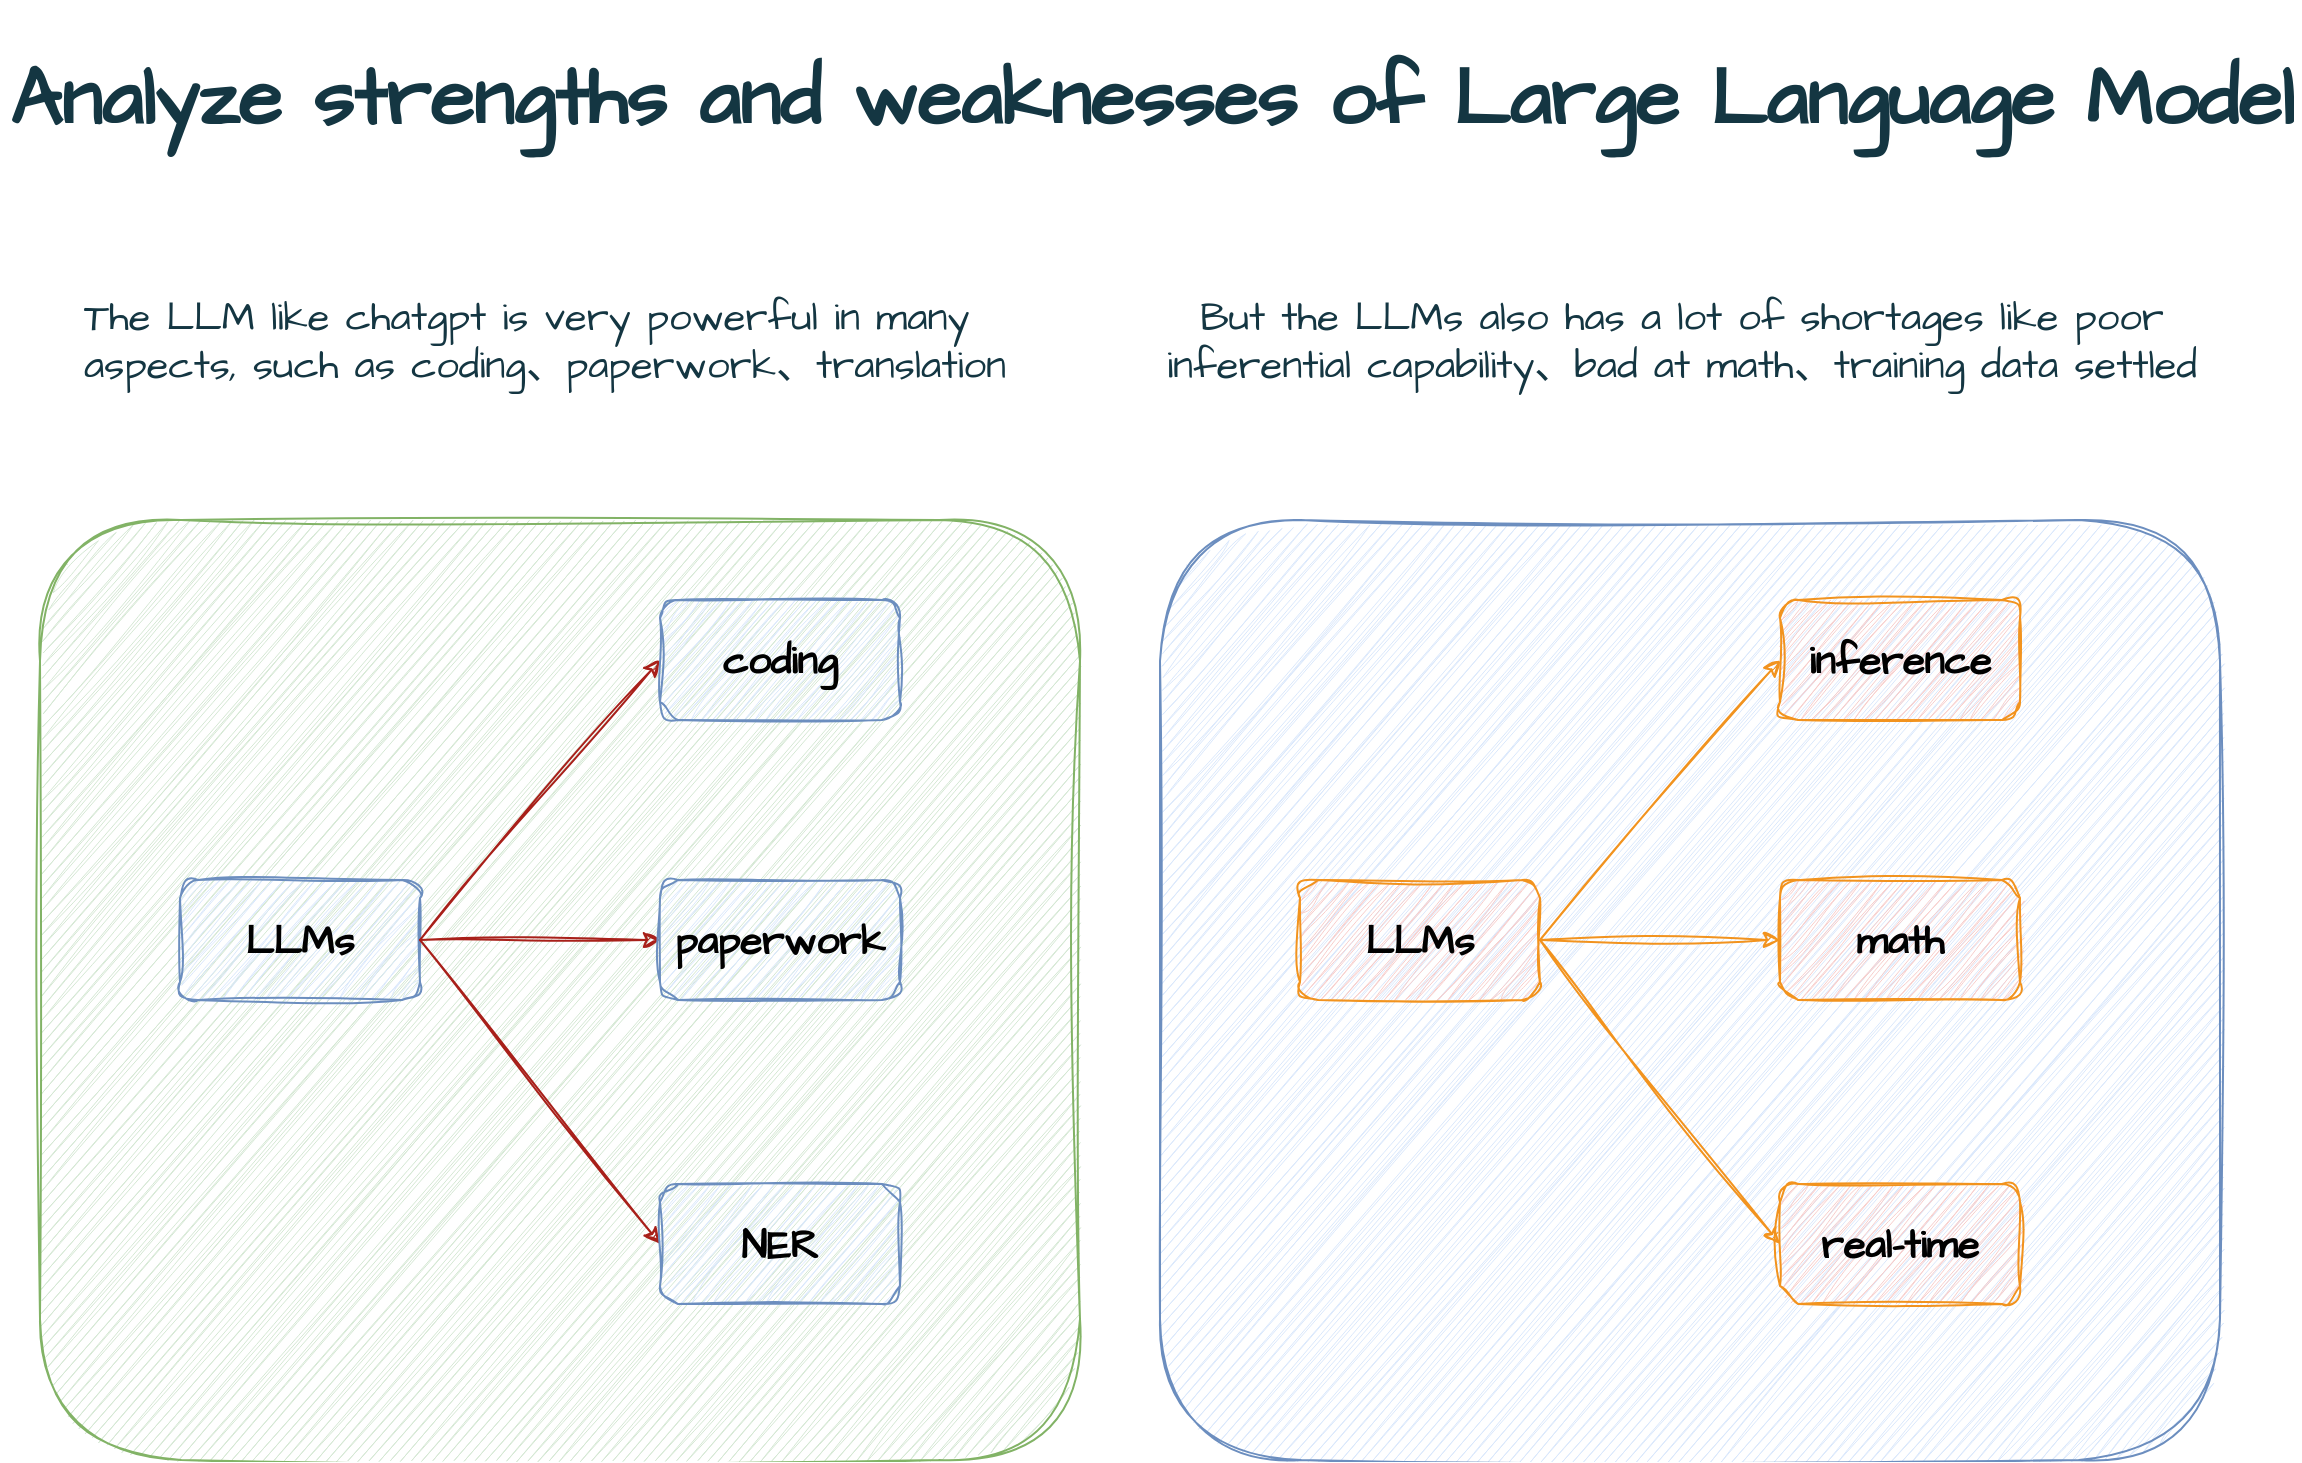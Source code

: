 <mxfile version="21.2.3" type="github" pages="4">
  <diagram id="C5RBs43oDa-KdzZeNtuy" name="优劣势">
    <mxGraphModel dx="1529" dy="1026" grid="1" gridSize="10" guides="1" tooltips="1" connect="1" arrows="1" fold="1" page="1" pageScale="1" pageWidth="1169" pageHeight="827" background="#ffffff" math="0" shadow="0">
      <root>
        <mxCell id="WIyWlLk6GJQsqaUBKTNV-0" />
        <mxCell id="WIyWlLk6GJQsqaUBKTNV-1" parent="WIyWlLk6GJQsqaUBKTNV-0" />
        <mxCell id="XVhNO85OQlLZLeogZV7h-2" value="" style="rounded=1;whiteSpace=wrap;html=1;hachureGap=4;strokeColor=#6c8ebf;fontFamily=Architects Daughter;fontSource=https%3A%2F%2Ffonts.googleapis.com%2Fcss%3Ffamily%3DArchitects%2BDaughter;fontSize=20;fillColor=#dae8fc;sketch=1;curveFitting=1;jiggle=2;" vertex="1" parent="WIyWlLk6GJQsqaUBKTNV-1">
          <mxGeometry x="590" y="290" width="530" height="470" as="geometry" />
        </mxCell>
        <mxCell id="XVhNO85OQlLZLeogZV7h-0" value="" style="rounded=1;whiteSpace=wrap;html=1;hachureGap=4;strokeColor=#82b366;fontFamily=Architects Daughter;fontSource=https%3A%2F%2Ffonts.googleapis.com%2Fcss%3Ffamily%3DArchitects%2BDaughter;fontSize=20;fillColor=#d5e8d4;sketch=1;curveFitting=1;jiggle=2;" vertex="1" parent="WIyWlLk6GJQsqaUBKTNV-1">
          <mxGeometry x="30" y="290" width="520" height="470" as="geometry" />
        </mxCell>
        <mxCell id="aBzEh2mwnwxeXnuhJig6-4" value="LLMs" style="rounded=1;whiteSpace=wrap;html=1;hachureGap=4;strokeColor=#6c8ebf;fontFamily=Architects Daughter;fontSource=https%3A%2F%2Ffonts.googleapis.com%2Fcss%3Ffamily%3DArchitects%2BDaughter;fontSize=20;fillColor=#dae8fc;labelBackgroundColor=none;fontStyle=1;strokeWidth=1;sketch=1;curveFitting=1;jiggle=2;" parent="WIyWlLk6GJQsqaUBKTNV-1" vertex="1">
          <mxGeometry x="100" y="470" width="120" height="60" as="geometry" />
        </mxCell>
        <mxCell id="aBzEh2mwnwxeXnuhJig6-6" value="" style="endArrow=classic;html=1;rounded=0;hachureGap=4;strokeColor=#A8201A;fontFamily=Architects Daughter;fontSource=https%3A%2F%2Ffonts.googleapis.com%2Fcss%3Ffamily%3DArchitects%2BDaughter;fontSize=16;fontColor=default;fillColor=#FAE5C7;exitX=1;exitY=0.5;exitDx=0;exitDy=0;entryX=0;entryY=0.5;entryDx=0;entryDy=0;labelBackgroundColor=none;fontStyle=1;strokeWidth=1;sketch=1;curveFitting=1;jiggle=2;" parent="WIyWlLk6GJQsqaUBKTNV-1" source="aBzEh2mwnwxeXnuhJig6-4" target="aBzEh2mwnwxeXnuhJig6-7" edge="1">
          <mxGeometry width="50" height="50" relative="1" as="geometry">
            <mxPoint x="570" y="530" as="sourcePoint" />
            <mxPoint x="360" y="370" as="targetPoint" />
          </mxGeometry>
        </mxCell>
        <mxCell id="aBzEh2mwnwxeXnuhJig6-7" value="coding" style="rounded=1;whiteSpace=wrap;html=1;hachureGap=4;strokeColor=#6c8ebf;fontFamily=Architects Daughter;fontSource=https%3A%2F%2Ffonts.googleapis.com%2Fcss%3Ffamily%3DArchitects%2BDaughter;fontSize=20;fillColor=#dae8fc;labelBackgroundColor=none;fontStyle=1;strokeWidth=1;sketch=1;curveFitting=1;jiggle=2;" parent="WIyWlLk6GJQsqaUBKTNV-1" vertex="1">
          <mxGeometry x="340" y="330" width="120" height="60" as="geometry" />
        </mxCell>
        <mxCell id="7vVZ1R885KVo_g39nCp4-0" value="" style="endArrow=classic;html=1;rounded=0;hachureGap=4;strokeColor=#A8201A;fontFamily=Architects Daughter;fontSource=https%3A%2F%2Ffonts.googleapis.com%2Fcss%3Ffamily%3DArchitects%2BDaughter;fontSize=16;fontColor=default;fillColor=#FAE5C7;entryX=0;entryY=0.5;entryDx=0;entryDy=0;labelBackgroundColor=none;fontStyle=1;strokeWidth=1;sketch=1;curveFitting=1;jiggle=2;" edge="1" parent="WIyWlLk6GJQsqaUBKTNV-1" target="7vVZ1R885KVo_g39nCp4-1">
          <mxGeometry width="50" height="50" relative="1" as="geometry">
            <mxPoint x="220" y="500" as="sourcePoint" />
            <mxPoint x="360" y="510" as="targetPoint" />
          </mxGeometry>
        </mxCell>
        <mxCell id="7vVZ1R885KVo_g39nCp4-1" value="paperwork" style="rounded=1;whiteSpace=wrap;html=1;hachureGap=4;strokeColor=#6c8ebf;fontFamily=Architects Daughter;fontSource=https%3A%2F%2Ffonts.googleapis.com%2Fcss%3Ffamily%3DArchitects%2BDaughter;fontSize=20;fillColor=#dae8fc;labelBackgroundColor=none;fontStyle=1;strokeWidth=1;sketch=1;curveFitting=1;jiggle=2;" vertex="1" parent="WIyWlLk6GJQsqaUBKTNV-1">
          <mxGeometry x="340" y="470" width="120" height="60" as="geometry" />
        </mxCell>
        <mxCell id="7vVZ1R885KVo_g39nCp4-2" value="" style="endArrow=classic;html=1;rounded=0;hachureGap=4;strokeColor=#A8201A;fontFamily=Architects Daughter;fontSource=https%3A%2F%2Ffonts.googleapis.com%2Fcss%3Ffamily%3DArchitects%2BDaughter;fontSize=16;fontColor=default;fillColor=#FAE5C7;entryX=0;entryY=0.5;entryDx=0;entryDy=0;labelBackgroundColor=none;fontStyle=1;strokeWidth=1;sketch=1;curveFitting=1;jiggle=2;" edge="1" parent="WIyWlLk6GJQsqaUBKTNV-1" target="7vVZ1R885KVo_g39nCp4-3">
          <mxGeometry width="50" height="50" relative="1" as="geometry">
            <mxPoint x="220" y="500" as="sourcePoint" />
            <mxPoint x="360" y="662" as="targetPoint" />
          </mxGeometry>
        </mxCell>
        <mxCell id="7vVZ1R885KVo_g39nCp4-3" value="NER" style="rounded=1;whiteSpace=wrap;html=1;hachureGap=4;strokeColor=#6c8ebf;fontFamily=Architects Daughter;fontSource=https%3A%2F%2Ffonts.googleapis.com%2Fcss%3Ffamily%3DArchitects%2BDaughter;fontSize=20;fillColor=#dae8fc;labelBackgroundColor=none;fontStyle=1;strokeWidth=1;sketch=1;curveFitting=1;jiggle=2;" vertex="1" parent="WIyWlLk6GJQsqaUBKTNV-1">
          <mxGeometry x="340" y="622" width="120" height="60" as="geometry" />
        </mxCell>
        <mxCell id="7vVZ1R885KVo_g39nCp4-7" value="&lt;span style=&quot;color: rgb(20, 54, 66); font-family: &amp;quot;Architects Daughter&amp;quot;; font-size: 20px; font-style: normal; font-variant-ligatures: normal; font-variant-caps: normal; font-weight: 400; letter-spacing: normal; orphans: 2; text-align: center; text-indent: 0px; text-transform: none; widows: 2; word-spacing: 0px; -webkit-text-stroke-width: 0px; text-decoration-thickness: initial; text-decoration-style: initial; text-decoration-color: initial; float: none; display: inline !important;&quot;&gt;The LLM like chatgpt is very powerful in many aspects, such as coding、paperwork、translation&lt;/span&gt;" style="text;whiteSpace=wrap;html=1;fontSize=20;fontFamily=Architects Daughter;fontColor=#143642;sketch=1;curveFitting=1;jiggle=2;labelBackgroundColor=none;" vertex="1" parent="WIyWlLk6GJQsqaUBKTNV-1">
          <mxGeometry x="50" y="170" width="520" height="70" as="geometry" />
        </mxCell>
        <mxCell id="7vVZ1R885KVo_g39nCp4-8" value="&lt;div style=&quot;text-align: center;&quot;&gt;But the LLMs also has a lot of shortages like poor inferential capability&lt;span style=&quot;background-color: initial;&quot;&gt;、bad at math、training data settled&lt;/span&gt;&lt;/div&gt;" style="text;whiteSpace=wrap;html=1;fontSize=20;fontFamily=Architects Daughter;fontColor=#143642;sketch=1;curveFitting=1;jiggle=2;" vertex="1" parent="WIyWlLk6GJQsqaUBKTNV-1">
          <mxGeometry x="590" y="170" width="520" height="70" as="geometry" />
        </mxCell>
        <mxCell id="7vVZ1R885KVo_g39nCp4-10" value="LLMs" style="rounded=1;whiteSpace=wrap;html=1;hachureGap=4;strokeColor=#f2931e;fontFamily=Architects Daughter;fontSource=https%3A%2F%2Ffonts.googleapis.com%2Fcss%3Ffamily%3DArchitects%2BDaughter;fontSize=20;fillColor=#f8cecc;labelBackgroundColor=none;sketch=1;curveFitting=1;jiggle=2;fontStyle=1;labelBorderColor=none;" vertex="1" parent="WIyWlLk6GJQsqaUBKTNV-1">
          <mxGeometry x="660" y="470" width="120" height="60" as="geometry" />
        </mxCell>
        <mxCell id="7vVZ1R885KVo_g39nCp4-11" value="" style="endArrow=classic;html=1;rounded=0;hachureGap=4;strokeColor=#f2931e;fontFamily=Architects Daughter;fontSource=https%3A%2F%2Ffonts.googleapis.com%2Fcss%3Ffamily%3DArchitects%2BDaughter;fontSize=16;fontColor=default;fillColor=#FAE5C7;exitX=1;exitY=0.5;exitDx=0;exitDy=0;entryX=0;entryY=0.5;entryDx=0;entryDy=0;labelBackgroundColor=none;sketch=1;curveFitting=1;jiggle=2;" edge="1" source="7vVZ1R885KVo_g39nCp4-10" target="7vVZ1R885KVo_g39nCp4-12" parent="WIyWlLk6GJQsqaUBKTNV-1">
          <mxGeometry width="50" height="50" relative="1" as="geometry">
            <mxPoint x="1130" y="530" as="sourcePoint" />
            <mxPoint x="920" y="370" as="targetPoint" />
          </mxGeometry>
        </mxCell>
        <mxCell id="7vVZ1R885KVo_g39nCp4-12" value="inference" style="rounded=1;whiteSpace=wrap;html=1;hachureGap=4;strokeColor=#f2931e;fontFamily=Architects Daughter;fontSource=https%3A%2F%2Ffonts.googleapis.com%2Fcss%3Ffamily%3DArchitects%2BDaughter;fontSize=20;fillColor=#f8cecc;labelBackgroundColor=none;fillStyle=auto;sketch=1;curveFitting=1;jiggle=2;fontStyle=1;labelBorderColor=none;" vertex="1" parent="WIyWlLk6GJQsqaUBKTNV-1">
          <mxGeometry x="900" y="330" width="120" height="60" as="geometry" />
        </mxCell>
        <mxCell id="7vVZ1R885KVo_g39nCp4-13" value="" style="endArrow=classic;html=1;rounded=0;hachureGap=4;strokeColor=#f2931e;fontFamily=Architects Daughter;fontSource=https%3A%2F%2Ffonts.googleapis.com%2Fcss%3Ffamily%3DArchitects%2BDaughter;fontSize=16;fontColor=default;fillColor=#FAE5C7;entryX=0;entryY=0.5;entryDx=0;entryDy=0;labelBackgroundColor=none;sketch=1;curveFitting=1;jiggle=2;" edge="1" target="7vVZ1R885KVo_g39nCp4-14" parent="WIyWlLk6GJQsqaUBKTNV-1">
          <mxGeometry width="50" height="50" relative="1" as="geometry">
            <mxPoint x="780" y="500" as="sourcePoint" />
            <mxPoint x="920" y="510" as="targetPoint" />
          </mxGeometry>
        </mxCell>
        <mxCell id="7vVZ1R885KVo_g39nCp4-14" value="math" style="rounded=1;whiteSpace=wrap;html=1;hachureGap=4;strokeColor=#f2931e;fontFamily=Architects Daughter;fontSource=https%3A%2F%2Ffonts.googleapis.com%2Fcss%3Ffamily%3DArchitects%2BDaughter;fontSize=20;fillColor=#f8cecc;labelBackgroundColor=none;sketch=1;curveFitting=1;jiggle=2;fontStyle=1;labelBorderColor=none;" vertex="1" parent="WIyWlLk6GJQsqaUBKTNV-1">
          <mxGeometry x="900" y="470" width="120" height="60" as="geometry" />
        </mxCell>
        <mxCell id="7vVZ1R885KVo_g39nCp4-15" value="" style="endArrow=classic;html=1;rounded=0;hachureGap=4;strokeColor=#f2931e;fontFamily=Architects Daughter;fontSource=https%3A%2F%2Ffonts.googleapis.com%2Fcss%3Ffamily%3DArchitects%2BDaughter;fontSize=16;fontColor=default;fillColor=#FAE5C7;entryX=0;entryY=0.5;entryDx=0;entryDy=0;labelBackgroundColor=none;sketch=1;curveFitting=1;jiggle=2;" edge="1" target="7vVZ1R885KVo_g39nCp4-16" parent="WIyWlLk6GJQsqaUBKTNV-1">
          <mxGeometry width="50" height="50" relative="1" as="geometry">
            <mxPoint x="780" y="500" as="sourcePoint" />
            <mxPoint x="920" y="662" as="targetPoint" />
          </mxGeometry>
        </mxCell>
        <mxCell id="7vVZ1R885KVo_g39nCp4-16" value="real-time" style="rounded=1;whiteSpace=wrap;html=1;hachureGap=4;strokeColor=#f2931e;fontFamily=Architects Daughter;fontSource=https%3A%2F%2Ffonts.googleapis.com%2Fcss%3Ffamily%3DArchitects%2BDaughter;fontSize=20;fillColor=#f8cecc;labelBackgroundColor=none;sketch=1;curveFitting=1;jiggle=2;fontStyle=1;labelBorderColor=none;" vertex="1" parent="WIyWlLk6GJQsqaUBKTNV-1">
          <mxGeometry x="900" y="622" width="120" height="60" as="geometry" />
        </mxCell>
        <mxCell id="2XZ5M-bugW38E7IpEffb-0" value="&lt;h1&gt;Analyze strengths and weaknesses of Large Language Model&lt;/h1&gt;" style="text;html=1;strokeColor=none;fillColor=none;spacing=5;spacingTop=-20;whiteSpace=wrap;overflow=hidden;rounded=0;fontSize=20;fontFamily=Architects Daughter;fontColor=#143642;sketch=1;curveFitting=1;jiggle=2;" vertex="1" parent="WIyWlLk6GJQsqaUBKTNV-1">
          <mxGeometry x="10" y="40" width="1150" height="80" as="geometry" />
        </mxCell>
      </root>
    </mxGraphModel>
  </diagram>
  <diagram id="n73XvIb2oee7hfyG5wVK" name="how to make up">
    <mxGraphModel dx="1529" dy="1026" grid="1" gridSize="10" guides="1" tooltips="1" connect="0" arrows="1" fold="1" page="1" pageScale="1" pageWidth="1169" pageHeight="827" math="0" shadow="0">
      <root>
        <mxCell id="0" />
        <mxCell id="1" parent="0" />
        <mxCell id="cakuFboMmbn3rn2TD72Q-1" value="&lt;h1&gt;Make up the weakness of Large Language Models (LLMs)&lt;/h1&gt;" style="text;html=1;strokeColor=none;fillColor=none;spacing=5;spacingTop=-20;whiteSpace=wrap;overflow=hidden;rounded=0;fontSize=20;fontFamily=Architects Daughter;fontColor=#143642;align=center;sketch=1;curveFitting=1;jiggle=2;labelBackgroundColor=none;" vertex="1" parent="1">
          <mxGeometry x="10" y="20" width="1150" height="80" as="geometry" />
        </mxCell>
        <mxCell id="D-CckD6kwVQ4wtyXc_BI-1" value="Three ways to make up the weakness." style="rounded=1;whiteSpace=wrap;html=1;sketch=1;hachureGap=4;jiggle=2;curveFitting=1;strokeColor=#0F8B8D;fontFamily=Architects Daughter;fontSource=https%3A%2F%2Ffonts.googleapis.com%2Fcss%3Ffamily%3DArchitects%2BDaughter;fontSize=20;fontColor=#143642;fillColor=#FAE5C7;labelBackgroundColor=none;" vertex="1" parent="1">
          <mxGeometry x="190" y="390" width="230" height="90" as="geometry" />
        </mxCell>
        <mxCell id="D-CckD6kwVQ4wtyXc_BI-2" value="" style="endArrow=classic;html=1;rounded=0;sketch=1;hachureGap=4;jiggle=2;curveFitting=1;strokeColor=#A8201A;fontFamily=Architects Daughter;fontSource=https%3A%2F%2Ffonts.googleapis.com%2Fcss%3Ffamily%3DArchitects%2BDaughter;fontSize=16;fontColor=default;fillColor=#FAE5C7;exitX=1;exitY=0.5;exitDx=0;exitDy=0;entryX=0;entryY=0.5;entryDx=0;entryDy=0;labelBackgroundColor=none;" edge="1" source="D-CckD6kwVQ4wtyXc_BI-1" target="D-CckD6kwVQ4wtyXc_BI-3" parent="1">
          <mxGeometry width="50" height="50" relative="1" as="geometry">
            <mxPoint x="770" y="450" as="sourcePoint" />
            <mxPoint x="560" y="290" as="targetPoint" />
          </mxGeometry>
        </mxCell>
        <mxCell id="D-CckD6kwVQ4wtyXc_BI-3" value="2、Finetune the model&amp;nbsp;" style="rounded=1;whiteSpace=wrap;html=1;sketch=1;hachureGap=4;jiggle=2;curveFitting=1;strokeColor=#0F8B8D;fontFamily=Architects Daughter;fontSource=https%3A%2F%2Ffonts.googleapis.com%2Fcss%3Ffamily%3DArchitects%2BDaughter;fontSize=20;fontColor=#143642;fillColor=#FAE5C7;labelBackgroundColor=none;" vertex="1" parent="1">
          <mxGeometry x="540" y="390" width="330" height="60" as="geometry" />
        </mxCell>
        <mxCell id="D-CckD6kwVQ4wtyXc_BI-4" value="" style="endArrow=classic;html=1;rounded=0;sketch=1;hachureGap=4;jiggle=2;curveFitting=1;strokeColor=#A8201A;fontFamily=Architects Daughter;fontSource=https%3A%2F%2Ffonts.googleapis.com%2Fcss%3Ffamily%3DArchitects%2BDaughter;fontSize=16;fontColor=default;fillColor=#FAE5C7;entryX=0;entryY=0.5;entryDx=0;entryDy=0;labelBackgroundColor=none;" edge="1" target="D-CckD6kwVQ4wtyXc_BI-5" parent="1">
          <mxGeometry width="50" height="50" relative="1" as="geometry">
            <mxPoint x="420" y="420" as="sourcePoint" />
            <mxPoint x="560" y="430" as="targetPoint" />
          </mxGeometry>
        </mxCell>
        <mxCell id="D-CckD6kwVQ4wtyXc_BI-5" value="1、Link with the outside tools" style="rounded=1;whiteSpace=wrap;html=1;sketch=1;hachureGap=4;jiggle=2;curveFitting=1;strokeColor=#0F8B8D;fontFamily=Architects Daughter;fontSource=https%3A%2F%2Ffonts.googleapis.com%2Fcss%3Ffamily%3DArchitects%2BDaughter;fontSize=20;fontColor=#143642;fillColor=#FAE5C7;labelBackgroundColor=none;" vertex="1" parent="1">
          <mxGeometry x="540" y="240" width="330" height="60" as="geometry" />
        </mxCell>
        <mxCell id="D-CckD6kwVQ4wtyXc_BI-6" value="" style="endArrow=classic;html=1;rounded=0;sketch=1;hachureGap=4;jiggle=2;curveFitting=1;strokeColor=#A8201A;fontFamily=Architects Daughter;fontSource=https%3A%2F%2Ffonts.googleapis.com%2Fcss%3Ffamily%3DArchitects%2BDaughter;fontSize=16;fontColor=default;fillColor=#FAE5C7;entryX=0;entryY=0.5;entryDx=0;entryDy=0;labelBackgroundColor=none;" edge="1" target="D-CckD6kwVQ4wtyXc_BI-7" parent="1">
          <mxGeometry width="50" height="50" relative="1" as="geometry">
            <mxPoint x="420" y="420" as="sourcePoint" />
            <mxPoint x="560" y="582" as="targetPoint" />
          </mxGeometry>
        </mxCell>
        <mxCell id="D-CckD6kwVQ4wtyXc_BI-7" value="3、Data-centric pattern" style="rounded=1;whiteSpace=wrap;html=1;sketch=1;hachureGap=4;jiggle=2;curveFitting=1;strokeColor=#0F8B8D;fontFamily=Architects Daughter;fontSource=https%3A%2F%2Ffonts.googleapis.com%2Fcss%3Ffamily%3DArchitects%2BDaughter;fontSize=20;fontColor=#143642;fillColor=#FAE5C7;labelBackgroundColor=none;" vertex="1" parent="1">
          <mxGeometry x="540" y="542" width="330" height="60" as="geometry" />
        </mxCell>
      </root>
    </mxGraphModel>
  </diagram>
  <diagram id="4bGmvD-6c2SkI4uFrvHw" name="LangChain">
    <mxGraphModel dx="1529" dy="1026" grid="1" gridSize="10" guides="1" tooltips="1" connect="1" arrows="1" fold="1" page="1" pageScale="1" pageWidth="1169" pageHeight="827" math="0" shadow="0">
      <root>
        <mxCell id="0" />
        <mxCell id="1" parent="0" />
        <mxCell id="sBLAeeEgfwIdFnfEruF--5" value="" style="rounded=0;whiteSpace=wrap;html=1;sketch=1;hachureGap=4;jiggle=2;curveFitting=1;strokeColor=#0F8B8D;fontFamily=Architects Daughter;fontSource=https%3A%2F%2Ffonts.googleapis.com%2Fcss%3Ffamily%3DArchitects%2BDaughter;fontSize=20;fontColor=#143642;fillColor=#FAE5C7;" vertex="1" parent="1">
          <mxGeometry x="240" y="140" width="750" height="510" as="geometry" />
        </mxCell>
        <mxCell id="kKeIJk94OLDLVrHe7TmP-23" value="&lt;font style=&quot;font-size: 40px;&quot;&gt;+&lt;/font&gt;" style="rounded=1;whiteSpace=wrap;html=1;sketch=1;hachureGap=4;jiggle=2;curveFitting=1;strokeColor=#82b366;fontFamily=Architects Daughter;fontSource=https%3A%2F%2Ffonts.googleapis.com%2Fcss%3Ffamily%3DArchitects%2BDaughter;fontSize=20;fillColor=#d5e8d4;" vertex="1" parent="1">
          <mxGeometry x="270" y="167.5" width="420" height="185" as="geometry" />
        </mxCell>
        <mxCell id="TSH-guoA3XOcj2zFMoBf-1" value="&lt;h1&gt;&lt;br&gt;&lt;/h1&gt;" style="text;html=1;strokeColor=none;fillColor=none;spacing=5;spacingTop=-20;whiteSpace=wrap;overflow=hidden;rounded=0;fontSize=20;fontFamily=Architects Daughter;labelBackgroundColor=none;fontColor=#143642;" vertex="1" parent="1">
          <mxGeometry x="330" y="50" width="560" height="70" as="geometry" />
        </mxCell>
        <mxCell id="sBLAeeEgfwIdFnfEruF--7" value="Agent" style="ellipse;whiteSpace=wrap;html=1;aspect=fixed;sketch=1;hachureGap=4;jiggle=2;curveFitting=1;strokeColor=#BD7000;fontFamily=Architects Daughter;fontSource=https%3A%2F%2Ffonts.googleapis.com%2Fcss%3Ffamily%3DArchitects%2BDaughter;fontSize=20;fontColor=#000000;fillColor=#f0a30a;" vertex="1" parent="1">
          <mxGeometry x="525" y="185" width="150" height="150" as="geometry" />
        </mxCell>
        <mxCell id="sBLAeeEgfwIdFnfEruF--8" value="LangChian&lt;br&gt;+&lt;br&gt;your database" style="ellipse;whiteSpace=wrap;html=1;aspect=fixed;sketch=1;hachureGap=4;jiggle=2;curveFitting=1;strokeColor=#B09500;fontFamily=Architects Daughter;fontSource=https%3A%2F%2Ffonts.googleapis.com%2Fcss%3Ffamily%3DArchitects%2BDaughter;fontSize=20;fontColor=#000000;fillColor=#e3c800;" vertex="1" parent="1">
          <mxGeometry x="290" y="430" width="160" height="160" as="geometry" />
        </mxCell>
        <mxCell id="sBLAeeEgfwIdFnfEruF--9" value="Actor" style="shape=umlActor;verticalLabelPosition=bottom;verticalAlign=top;html=1;outlineConnect=0;sketch=1;hachureGap=4;jiggle=2;curveFitting=1;strokeColor=#0F8B8D;fontFamily=Architects Daughter;fontSource=https%3A%2F%2Ffonts.googleapis.com%2Fcss%3Ffamily%3DArchitects%2BDaughter;fontSize=20;fontColor=#143642;fillColor=#FAE5C7;" vertex="1" parent="1">
          <mxGeometry x="10" y="320" width="80" height="140" as="geometry" />
        </mxCell>
        <mxCell id="sBLAeeEgfwIdFnfEruF--10" value="LLM" style="rhombus;whiteSpace=wrap;html=1;sketch=1;hachureGap=4;jiggle=2;curveFitting=1;strokeColor=#0F8B8D;fontFamily=Architects Daughter;fontSource=https%3A%2F%2Ffonts.googleapis.com%2Fcss%3Ffamily%3DArchitects%2BDaughter;fontSize=20;fontColor=#143642;fillColor=#FAE5C7;points=[[0,0,0,0,0],[0,0.5,0,0,0],[0,1,0,0,0],[0.5,0,0,0,0],[0.5,1,0,0,0],[1,0,0,0,0],[1,0.5,0,0,0],[1,1,0,0,0]];" vertex="1" parent="1">
          <mxGeometry x="290" y="190" width="160" height="140" as="geometry" />
        </mxCell>
        <mxCell id="sBLAeeEgfwIdFnfEruF--24" value="LLM" style="rhombus;whiteSpace=wrap;html=1;sketch=1;hachureGap=4;jiggle=2;curveFitting=1;strokeColor=#0F8B8D;fontFamily=Architects Daughter;fontSource=https%3A%2F%2Ffonts.googleapis.com%2Fcss%3Ffamily%3DArchitects%2BDaughter;fontSize=20;fontColor=#143642;fillColor=#FAE5C7;points=[[0,0,0,0,0],[0,0.5,0,0,0],[0,1,0,0,0],[0.5,0,0,0,0],[0.5,1,0,0,0],[1,0,0,0,0],[1,0.5,0,0,0],[1,1,0,0,0]];" vertex="1" parent="1">
          <mxGeometry x="800" y="440" width="160" height="140" as="geometry" />
        </mxCell>
        <mxCell id="kKeIJk94OLDLVrHe7TmP-2" value="&lt;h1 style=&quot;border-color: var(--border-color);&quot;&gt;1、Link with the outside tools&lt;/h1&gt;&lt;p&gt;There are two ways we can try.&amp;nbsp; &amp;nbsp;Agent&amp;nbsp; &amp;nbsp;&amp;amp;&amp;nbsp; &amp;nbsp;LangChain&lt;/p&gt;" style="text;html=1;strokeColor=none;fillColor=none;spacing=5;spacingTop=-20;whiteSpace=wrap;overflow=hidden;rounded=0;fontSize=20;fontFamily=Architects Daughter;fontColor=#143642;" vertex="1" parent="1">
          <mxGeometry x="335" y="10" width="560" height="120" as="geometry" />
        </mxCell>
        <mxCell id="kKeIJk94OLDLVrHe7TmP-3" value="" style="endArrow=none;dashed=1;html=1;dashPattern=1 3;strokeWidth=2;rounded=0;sketch=1;hachureGap=4;jiggle=2;curveFitting=1;strokeColor=#A8201A;fontFamily=Architects Daughter;fontSource=https%3A%2F%2Ffonts.googleapis.com%2Fcss%3Ffamily%3DArchitects%2BDaughter;fontSize=16;fontColor=#143642;fillColor=#FAE5C7;" edge="1" parent="1">
          <mxGeometry width="50" height="50" relative="1" as="geometry">
            <mxPoint x="300" y="389.5" as="sourcePoint" />
            <mxPoint x="940" y="389.5" as="targetPoint" />
          </mxGeometry>
        </mxCell>
        <mxCell id="kKeIJk94OLDLVrHe7TmP-8" value="" style="shape=waypoint;sketch=1;size=6;pointerEvents=1;points=[];fillColor=#f0a30a;resizable=0;rotatable=0;perimeter=centerPerimeter;snapToPoint=1;fontSize=20;fontFamily=Architects Daughter;strokeColor=#BD7000;fontColor=#000000;hachureGap=4;jiggle=2;curveFitting=1;fontSource=https%3A%2F%2Ffonts.googleapis.com%2Fcss%3Ffamily%3DArchitects%2BDaughter;" vertex="1" parent="1">
          <mxGeometry x="800" y="250" width="20" height="20" as="geometry" />
        </mxCell>
        <mxCell id="kKeIJk94OLDLVrHe7TmP-10" value="Analysis the tools you need to use and auto execute your instruction" style="verticalAlign=top;align=left;spacingTop=8;spacingLeft=2;spacingRight=12;shape=cube;size=10;direction=south;fontStyle=4;html=1;whiteSpace=wrap;sketch=1;hachureGap=4;jiggle=2;curveFitting=1;strokeColor=#0F8B8D;fontFamily=Architects Daughter;fontSource=https%3A%2F%2Ffonts.googleapis.com%2Fcss%3Ffamily%3DArchitects%2BDaughter;fontSize=20;fontColor=#143642;fillColor=#FAE5C7;" vertex="1" parent="1">
          <mxGeometry x="790" y="200" width="180" height="120" as="geometry" />
        </mxCell>
        <mxCell id="kKeIJk94OLDLVrHe7TmP-12" value="" style="endArrow=classic;html=1;rounded=0;sketch=1;hachureGap=4;jiggle=2;curveFitting=1;strokeColor=#A8201A;fontFamily=Architects Daughter;fontSource=https%3A%2F%2Ffonts.googleapis.com%2Fcss%3Ffamily%3DArchitects%2BDaughter;fontSize=16;fontColor=#143642;fillColor=#FAE5C7;exitX=1;exitY=0.5;exitDx=0;exitDy=0;" edge="1" parent="1" source="sBLAeeEgfwIdFnfEruF--7">
          <mxGeometry relative="1" as="geometry">
            <mxPoint x="700" y="260" as="sourcePoint" />
            <mxPoint x="790" y="259.5" as="targetPoint" />
          </mxGeometry>
        </mxCell>
        <mxCell id="kKeIJk94OLDLVrHe7TmP-13" value="&lt;b&gt;arrange&lt;/b&gt;" style="edgeLabel;resizable=0;html=1;align=center;verticalAlign=middle;sketch=1;hachureGap=4;jiggle=2;curveFitting=1;strokeColor=#0F8B8D;fontFamily=Architects Daughter;fontSource=https%3A%2F%2Ffonts.googleapis.com%2Fcss%3Ffamily%3DArchitects%2BDaughter;fontSize=20;fontColor=#143642;fillColor=#FAE5C7;labelBackgroundColor=none;" connectable="0" vertex="1" parent="kKeIJk94OLDLVrHe7TmP-12">
          <mxGeometry relative="1" as="geometry" />
        </mxCell>
        <mxCell id="kKeIJk94OLDLVrHe7TmP-15" value="" style="endArrow=classic;html=1;rounded=0;sketch=1;hachureGap=4;jiggle=2;curveFitting=1;strokeColor=#A8201A;fontFamily=Architects Daughter;fontSource=https%3A%2F%2Ffonts.googleapis.com%2Fcss%3Ffamily%3DArchitects%2BDaughter;fontSize=16;fontColor=#143642;fillColor=#FAE5C7;entryX=0;entryY=0.5;entryDx=0;entryDy=0;entryPerimeter=0;exitX=1;exitY=0.5;exitDx=0;exitDy=0;" edge="1" parent="1" source="sBLAeeEgfwIdFnfEruF--8" target="kKeIJk94OLDLVrHe7TmP-14">
          <mxGeometry relative="1" as="geometry">
            <mxPoint x="450" y="510" as="sourcePoint" />
            <mxPoint x="800" y="510" as="targetPoint" />
          </mxGeometry>
        </mxCell>
        <mxCell id="kKeIJk94OLDLVrHe7TmP-16" value="&lt;span style=&quot;font-size: 23px;&quot;&gt;&lt;b&gt;turn&lt;/b&gt;&lt;/span&gt;" style="edgeLabel;resizable=0;html=1;align=center;verticalAlign=middle;sketch=1;hachureGap=4;jiggle=2;curveFitting=1;strokeColor=#0F8B8D;fontFamily=Architects Daughter;fontSource=https%3A%2F%2Ffonts.googleapis.com%2Fcss%3Ffamily%3DArchitects%2BDaughter;fontSize=20;fontColor=#143642;fillColor=#FAE5C7;labelBackgroundColor=none;" connectable="0" vertex="1" parent="kKeIJk94OLDLVrHe7TmP-15">
          <mxGeometry relative="1" as="geometry" />
        </mxCell>
        <mxCell id="kKeIJk94OLDLVrHe7TmP-14" value="Embedding" style="shape=folder;fontStyle=1;spacingTop=10;tabWidth=40;tabHeight=14;tabPosition=left;html=1;whiteSpace=wrap;sketch=1;hachureGap=4;jiggle=2;curveFitting=1;strokeColor=#0F8B8D;fontFamily=Architects Daughter;fontSource=https%3A%2F%2Ffonts.googleapis.com%2Fcss%3Ffamily%3DArchitects%2BDaughter;fontSize=20;fontColor=#143642;fillColor=#FAE5C7;" vertex="1" parent="1">
          <mxGeometry x="527.5" y="460" width="147.5" height="100" as="geometry" />
        </mxCell>
        <mxCell id="kKeIJk94OLDLVrHe7TmP-17" value="" style="endArrow=classic;html=1;rounded=0;sketch=1;hachureGap=4;jiggle=2;curveFitting=1;strokeColor=#A8201A;fontFamily=Architects Daughter;fontSource=https%3A%2F%2Ffonts.googleapis.com%2Fcss%3Ffamily%3DArchitects%2BDaughter;fontSize=16;fontColor=#143642;fillColor=#FAE5C7;exitX=0.994;exitY=0.506;exitDx=0;exitDy=0;exitPerimeter=0;entryX=0;entryY=0.5;entryDx=0;entryDy=0;entryPerimeter=0;" edge="1" parent="1" source="kKeIJk94OLDLVrHe7TmP-14" target="sBLAeeEgfwIdFnfEruF--24">
          <mxGeometry relative="1" as="geometry">
            <mxPoint x="550" y="404.5" as="sourcePoint" />
            <mxPoint x="650" y="404.5" as="targetPoint" />
          </mxGeometry>
        </mxCell>
        <mxCell id="kKeIJk94OLDLVrHe7TmP-18" value="prompt" style="edgeLabel;resizable=0;html=1;align=center;verticalAlign=middle;sketch=1;hachureGap=4;jiggle=2;curveFitting=1;strokeColor=#0F8B8D;fontFamily=Architects Daughter;fontSource=https%3A%2F%2Ffonts.googleapis.com%2Fcss%3Ffamily%3DArchitects%2BDaughter;fontSize=20;fontColor=#143642;fillColor=#FAE5C7;labelBackgroundColor=none;fontStyle=1" connectable="0" vertex="1" parent="kKeIJk94OLDLVrHe7TmP-17">
          <mxGeometry relative="1" as="geometry" />
        </mxCell>
        <mxCell id="kKeIJk94OLDLVrHe7TmP-19" value="" style="endArrow=classic;html=1;rounded=0;sketch=1;hachureGap=4;jiggle=2;curveFitting=1;strokeColor=#A8201A;fontFamily=Architects Daughter;fontSource=https%3A%2F%2Ffonts.googleapis.com%2Fcss%3Ffamily%3DArchitects%2BDaughter;fontSize=16;fontColor=#143642;fillColor=#FAE5C7;entryX=-0.004;entryY=0.21;entryDx=0;entryDy=0;entryPerimeter=0;" edge="1" parent="1" target="sBLAeeEgfwIdFnfEruF--5">
          <mxGeometry relative="1" as="geometry">
            <mxPoint x="100" y="360" as="sourcePoint" />
            <mxPoint x="80" y="240" as="targetPoint" />
          </mxGeometry>
        </mxCell>
        <mxCell id="kKeIJk94OLDLVrHe7TmP-20" value="using tools" style="edgeLabel;resizable=0;html=1;align=center;verticalAlign=middle;sketch=1;hachureGap=4;jiggle=2;curveFitting=1;strokeColor=#0F8B8D;fontFamily=Architects Daughter;fontSource=https%3A%2F%2Ffonts.googleapis.com%2Fcss%3Ffamily%3DArchitects%2BDaughter;fontSize=20;fontColor=#143642;fillColor=#FAE5C7;labelBackgroundColor=none;" connectable="0" vertex="1" parent="kKeIJk94OLDLVrHe7TmP-19">
          <mxGeometry relative="1" as="geometry" />
        </mxCell>
        <mxCell id="kKeIJk94OLDLVrHe7TmP-21" value="" style="endArrow=classic;html=1;rounded=0;sketch=1;hachureGap=4;jiggle=2;curveFitting=1;strokeColor=#A8201A;fontFamily=Architects Daughter;fontSource=https%3A%2F%2Ffonts.googleapis.com%2Fcss%3Ffamily%3DArchitects%2BDaughter;fontSize=16;fontColor=#143642;fillColor=#FAE5C7;entryX=-0.002;entryY=0.698;entryDx=0;entryDy=0;entryPerimeter=0;" edge="1" parent="1" target="sBLAeeEgfwIdFnfEruF--5">
          <mxGeometry relative="1" as="geometry">
            <mxPoint x="100" y="400" as="sourcePoint" />
            <mxPoint x="237" y="310" as="targetPoint" />
          </mxGeometry>
        </mxCell>
        <mxCell id="kKeIJk94OLDLVrHe7TmP-22" value="searching&lt;br&gt;&amp;amp;&lt;br&gt;advice" style="edgeLabel;resizable=0;html=1;align=center;verticalAlign=middle;sketch=1;hachureGap=4;jiggle=2;curveFitting=1;strokeColor=#0F8B8D;fontFamily=Architects Daughter;fontSource=https%3A%2F%2Ffonts.googleapis.com%2Fcss%3Ffamily%3DArchitects%2BDaughter;fontSize=20;fontColor=#143642;fillColor=#FAE5C7;labelBackgroundColor=none;" connectable="0" vertex="1" parent="kKeIJk94OLDLVrHe7TmP-21">
          <mxGeometry relative="1" as="geometry" />
        </mxCell>
        <mxCell id="kKeIJk94OLDLVrHe7TmP-24" value="new LLM" style="text;html=1;strokeColor=none;fillColor=none;align=center;verticalAlign=middle;whiteSpace=wrap;rounded=0;fontSize=20;fontFamily=Architects Daughter;fontColor=#143642;" vertex="1" parent="1">
          <mxGeometry x="450" y="300" width="60" height="30" as="geometry" />
        </mxCell>
        <mxCell id="kKeIJk94OLDLVrHe7TmP-27" value="" style="edgeStyle=none;orthogonalLoop=1;jettySize=auto;html=1;shape=flexArrow;rounded=1;startSize=8;endSize=8;sketch=1;hachureGap=4;jiggle=2;curveFitting=1;strokeColor=#A8201A;fontFamily=Architects Daughter;fontSource=https%3A%2F%2Ffonts.googleapis.com%2Fcss%3Ffamily%3DArchitects%2BDaughter;fontSize=16;fontColor=#143642;fillColor=#FAE5C7;" edge="1" parent="1">
          <mxGeometry width="100" relative="1" as="geometry">
            <mxPoint x="990" y="259.5" as="sourcePoint" />
            <mxPoint x="1060" y="259.5" as="targetPoint" />
            <Array as="points" />
          </mxGeometry>
        </mxCell>
        <mxCell id="kKeIJk94OLDLVrHe7TmP-28" value="" style="edgeStyle=none;orthogonalLoop=1;jettySize=auto;html=1;shape=flexArrow;rounded=1;startSize=8;endSize=8;sketch=1;hachureGap=4;jiggle=2;curveFitting=1;strokeColor=#A8201A;fontFamily=Architects Daughter;fontSource=https%3A%2F%2Ffonts.googleapis.com%2Fcss%3Ffamily%3DArchitects%2BDaughter;fontSize=16;fontColor=#143642;fillColor=#FAE5C7;" edge="1" parent="1">
          <mxGeometry width="100" relative="1" as="geometry">
            <mxPoint x="990" y="509.5" as="sourcePoint" />
            <mxPoint x="1060" y="509.5" as="targetPoint" />
            <Array as="points" />
          </mxGeometry>
        </mxCell>
        <mxCell id="kKeIJk94OLDLVrHe7TmP-29" value="Mission&lt;br&gt;&amp;nbsp;result" style="text;html=1;align=center;verticalAlign=middle;resizable=0;points=[];autosize=1;strokeColor=none;fillColor=none;fontSize=20;fontFamily=Architects Daughter;fontColor=#143642;" vertex="1" parent="1">
          <mxGeometry x="1060" y="230" width="90" height="60" as="geometry" />
        </mxCell>
        <mxCell id="kKeIJk94OLDLVrHe7TmP-30" value="answering&lt;br&gt;result" style="text;html=1;align=center;verticalAlign=middle;resizable=0;points=[];autosize=1;strokeColor=none;fillColor=none;fontSize=20;fontFamily=Architects Daughter;fontColor=#143642;" vertex="1" parent="1">
          <mxGeometry x="1049" y="480" width="120" height="60" as="geometry" />
        </mxCell>
      </root>
    </mxGraphModel>
  </diagram>
  <diagram id="D37PmrS6dWdG9YiSzNvk" name="finetune">
    <mxGraphModel dx="1529" dy="1026" grid="1" gridSize="10" guides="1" tooltips="1" connect="1" arrows="1" fold="1" page="1" pageScale="1" pageWidth="1169" pageHeight="827" math="0" shadow="0">
      <root>
        <mxCell id="0" />
        <mxCell id="1" parent="0" />
        <mxCell id="Etgj3tTX8A2f02rYMEwQ-1" value="&lt;h1 style=&quot;border-color: var(--border-color); color: rgb(0, 0, 0); text-align: center;&quot;&gt;1、Finetune the model&lt;/h1&gt;&lt;p&gt;Finetune model can make the model perform better in your downstream tasks, but the LLMs are too large to fine-tune it, so we can choose a tricky way to reach our goal, that&#39;s called &lt;b style=&quot;&quot;&gt;&lt;font color=&quot;#f2931e&quot;&gt;PEFT&amp;nbsp;&lt;/font&gt;&lt;font color=&quot;#000000&quot;&gt;which includes a series of method.&lt;/font&gt;&lt;/b&gt;&lt;/p&gt;&amp;nbsp;" style="text;html=1;strokeColor=none;fillColor=none;spacing=5;spacingTop=-20;whiteSpace=wrap;overflow=hidden;rounded=0;fontSize=20;fontFamily=Architects Daughter;fontColor=#143642;" vertex="1" parent="1">
          <mxGeometry x="132" y="20" width="880" height="170" as="geometry" />
        </mxCell>
        <mxCell id="bx2f0BY2b9y0au6267vl-1" value="" style="rounded=1;whiteSpace=wrap;html=1;sketch=1;hachureGap=4;jiggle=2;curveFitting=1;strokeColor=#82b366;fontFamily=Architects Daughter;fontSource=https%3A%2F%2Ffonts.googleapis.com%2Fcss%3Ffamily%3DArchitects%2BDaughter;fontSize=20;fillColor=#d5e8d4;" vertex="1" parent="1">
          <mxGeometry x="102" y="210" width="940" height="580" as="geometry" />
        </mxCell>
        <mxCell id="bx2f0BY2b9y0au6267vl-3" value="Adapter Tuning" style="rounded=1;whiteSpace=wrap;html=1;sketch=1;hachureGap=4;jiggle=2;curveFitting=1;strokeColor=#6c8ebf;fontFamily=Architects Daughter;fontSource=https%3A%2F%2Ffonts.googleapis.com%2Fcss%3Ffamily%3DArchitects%2BDaughter;fontSize=20;fillColor=#dae8fc;" vertex="1" parent="1">
          <mxGeometry x="170" y="240" width="120" height="60" as="geometry" />
        </mxCell>
        <mxCell id="bx2f0BY2b9y0au6267vl-4" value="Prefix&lt;br&gt;Tuning" style="rounded=1;whiteSpace=wrap;html=1;sketch=1;hachureGap=4;jiggle=2;curveFitting=1;strokeColor=#6c8ebf;fontFamily=Architects Daughter;fontSource=https%3A%2F%2Ffonts.googleapis.com%2Fcss%3Ffamily%3DArchitects%2BDaughter;fontSize=20;fillColor=#dae8fc;" vertex="1" parent="1">
          <mxGeometry x="170" y="530" width="120" height="60" as="geometry" />
        </mxCell>
        <mxCell id="bx2f0BY2b9y0au6267vl-16" value="" style="edgeStyle=orthogonalEdgeStyle;rounded=0;sketch=1;hachureGap=4;jiggle=2;curveFitting=1;orthogonalLoop=1;jettySize=auto;html=1;strokeColor=#A8201A;fontFamily=Architects Daughter;fontSource=https%3A%2F%2Ffonts.googleapis.com%2Fcss%3Ffamily%3DArchitects%2BDaughter;fontSize=16;fontColor=#143642;fillColor=#FAE5C7;" edge="1" parent="1" source="bx2f0BY2b9y0au6267vl-5" target="bx2f0BY2b9y0au6267vl-15">
          <mxGeometry relative="1" as="geometry" />
        </mxCell>
        <mxCell id="bx2f0BY2b9y0au6267vl-5" value="Prompt&lt;br&gt;Tuning" style="rounded=1;whiteSpace=wrap;html=1;sketch=1;hachureGap=4;jiggle=2;curveFitting=1;strokeColor=#6c8ebf;fontFamily=Architects Daughter;fontSource=https%3A%2F%2Ffonts.googleapis.com%2Fcss%3Ffamily%3DArchitects%2BDaughter;fontSize=20;fillColor=#dae8fc;" vertex="1" parent="1">
          <mxGeometry x="170" y="360" width="120" height="60" as="geometry" />
        </mxCell>
        <mxCell id="bx2f0BY2b9y0au6267vl-22" value="" style="edgeStyle=orthogonalEdgeStyle;rounded=0;sketch=1;hachureGap=4;jiggle=2;curveFitting=1;orthogonalLoop=1;jettySize=auto;html=1;strokeColor=#A8201A;fontFamily=Architects Daughter;fontSource=https%3A%2F%2Ffonts.googleapis.com%2Fcss%3Ffamily%3DArchitects%2BDaughter;fontSize=16;fontColor=#143642;fillColor=#FAE5C7;" edge="1" parent="1" source="bx2f0BY2b9y0au6267vl-7" target="bx2f0BY2b9y0au6267vl-20">
          <mxGeometry relative="1" as="geometry" />
        </mxCell>
        <mxCell id="bx2f0BY2b9y0au6267vl-7" value="Prefix&lt;br&gt;Tuning-V2" style="rounded=1;whiteSpace=wrap;html=1;sketch=1;hachureGap=4;jiggle=2;curveFitting=1;strokeColor=#6c8ebf;fontFamily=Architects Daughter;fontSource=https%3A%2F%2Ffonts.googleapis.com%2Fcss%3Ffamily%3DArchitects%2BDaughter;fontSize=20;fillColor=#dae8fc;" vertex="1" parent="1">
          <mxGeometry x="350" y="590" width="120" height="60" as="geometry" />
        </mxCell>
        <mxCell id="bx2f0BY2b9y0au6267vl-21" value="" style="edgeStyle=orthogonalEdgeStyle;rounded=0;sketch=1;hachureGap=4;jiggle=2;curveFitting=1;orthogonalLoop=1;jettySize=auto;html=1;strokeColor=#A8201A;fontFamily=Architects Daughter;fontSource=https%3A%2F%2Ffonts.googleapis.com%2Fcss%3Ffamily%3DArchitects%2BDaughter;fontSize=16;fontColor=#143642;fillColor=#FAE5C7;" edge="1" parent="1" source="bx2f0BY2b9y0au6267vl-8" target="bx2f0BY2b9y0au6267vl-19">
          <mxGeometry relative="1" as="geometry" />
        </mxCell>
        <mxCell id="bx2f0BY2b9y0au6267vl-8" value="Prefix&lt;br&gt;Tuning-V1" style="rounded=1;whiteSpace=wrap;html=1;sketch=1;hachureGap=4;jiggle=2;curveFitting=1;strokeColor=#6c8ebf;fontFamily=Architects Daughter;fontSource=https%3A%2F%2Ffonts.googleapis.com%2Fcss%3Ffamily%3DArchitects%2BDaughter;fontSize=20;fillColor=#dae8fc;" vertex="1" parent="1">
          <mxGeometry x="350" y="470" width="120" height="60" as="geometry" />
        </mxCell>
        <mxCell id="bx2f0BY2b9y0au6267vl-9" value="" style="shape=curlyBracket;whiteSpace=wrap;html=1;rounded=1;labelPosition=left;verticalLabelPosition=middle;align=right;verticalAlign=middle;sketch=1;hachureGap=4;jiggle=2;curveFitting=1;strokeColor=#0F8B8D;fontFamily=Architects Daughter;fontSource=https%3A%2F%2Ffonts.googleapis.com%2Fcss%3Ffamily%3DArchitects%2BDaughter;fontSize=20;fontColor=#143642;fillColor=#FAE5C7;" vertex="1" parent="1">
          <mxGeometry x="310" y="495" width="20" height="120" as="geometry" />
        </mxCell>
        <mxCell id="bx2f0BY2b9y0au6267vl-18" value="" style="edgeStyle=orthogonalEdgeStyle;rounded=0;sketch=1;hachureGap=4;jiggle=2;curveFitting=1;orthogonalLoop=1;jettySize=auto;html=1;strokeColor=#A8201A;fontFamily=Architects Daughter;fontSource=https%3A%2F%2Ffonts.googleapis.com%2Fcss%3Ffamily%3DArchitects%2BDaughter;fontSize=16;fontColor=#143642;fillColor=#FAE5C7;" edge="1" parent="1" source="bx2f0BY2b9y0au6267vl-11" target="bx2f0BY2b9y0au6267vl-17">
          <mxGeometry relative="1" as="geometry" />
        </mxCell>
        <mxCell id="bx2f0BY2b9y0au6267vl-11" value="LoRA" style="rounded=1;whiteSpace=wrap;html=1;sketch=1;hachureGap=4;jiggle=2;curveFitting=1;strokeColor=#6c8ebf;fontFamily=Architects Daughter;fontSource=https%3A%2F%2Ffonts.googleapis.com%2Fcss%3Ffamily%3DArchitects%2BDaughter;fontSize=20;fillColor=#dae8fc;" vertex="1" parent="1">
          <mxGeometry x="170" y="690" width="120" height="60" as="geometry" />
        </mxCell>
        <mxCell id="bx2f0BY2b9y0au6267vl-13" value="Add the Adapter Layer inside the model&amp;nbsp;" style="rounded=1;whiteSpace=wrap;html=1;sketch=1;hachureGap=4;jiggle=2;curveFitting=1;strokeColor=#0F8B8D;fontFamily=Architects Daughter;fontSource=https%3A%2F%2Ffonts.googleapis.com%2Fcss%3Ffamily%3DArchitects%2BDaughter;fontSize=20;fontColor=#143642;fillColor=#FAE5C7;" vertex="1" parent="1">
          <mxGeometry x="360" y="240" width="590" height="60" as="geometry" />
        </mxCell>
        <mxCell id="bx2f0BY2b9y0au6267vl-14" value="" style="endArrow=classic;html=1;rounded=0;sketch=1;hachureGap=4;jiggle=2;curveFitting=1;strokeColor=#A8201A;fontFamily=Architects Daughter;fontSource=https%3A%2F%2Ffonts.googleapis.com%2Fcss%3Ffamily%3DArchitects%2BDaughter;fontSize=16;fontColor=#143642;fillColor=#FAE5C7;exitX=1;exitY=0.5;exitDx=0;exitDy=0;entryX=0;entryY=0.5;entryDx=0;entryDy=0;" edge="1" parent="1" source="bx2f0BY2b9y0au6267vl-3" target="bx2f0BY2b9y0au6267vl-13">
          <mxGeometry width="50" height="50" relative="1" as="geometry">
            <mxPoint x="600" y="460" as="sourcePoint" />
            <mxPoint x="650" y="410" as="targetPoint" />
          </mxGeometry>
        </mxCell>
        <mxCell id="bx2f0BY2b9y0au6267vl-15" value="Add pre-Trianed prompt tokens before the input&lt;br&gt;&amp;nbsp;(No layer，Simplified Version of prefix Tuning)" style="rounded=1;whiteSpace=wrap;html=1;sketch=1;hachureGap=4;jiggle=2;curveFitting=1;strokeColor=#0F8B8D;fontFamily=Architects Daughter;fontSource=https%3A%2F%2Ffonts.googleapis.com%2Fcss%3Ffamily%3DArchitects%2BDaughter;fontSize=20;fontColor=#143642;fillColor=#FAE5C7;" vertex="1" parent="1">
          <mxGeometry x="360" y="350" width="590" height="80" as="geometry" />
        </mxCell>
        <mxCell id="bx2f0BY2b9y0au6267vl-17" value="Use&amp;nbsp;low instrisic dimension to simulate Full-finetune" style="rounded=1;whiteSpace=wrap;html=1;sketch=1;hachureGap=4;jiggle=2;curveFitting=1;strokeColor=#0F8B8D;fontFamily=Architects Daughter;fontSource=https%3A%2F%2Ffonts.googleapis.com%2Fcss%3Ffamily%3DArchitects%2BDaughter;fontSize=20;fontColor=#143642;fillColor=#FAE5C7;" vertex="1" parent="1">
          <mxGeometry x="360" y="690" width="590" height="60" as="geometry" />
        </mxCell>
        <mxCell id="bx2f0BY2b9y0au6267vl-19" value="Only training the Prefix-Prompt before input" style="rounded=1;whiteSpace=wrap;html=1;sketch=1;hachureGap=4;jiggle=2;curveFitting=1;strokeColor=#0F8B8D;fontFamily=Architects Daughter;fontSource=https%3A%2F%2Ffonts.googleapis.com%2Fcss%3Ffamily%3DArchitects%2BDaughter;fontSize=20;fontColor=#143642;fillColor=#FAE5C7;" vertex="1" parent="1">
          <mxGeometry x="510" y="470" width="440" height="60" as="geometry" />
        </mxCell>
        <mxCell id="bx2f0BY2b9y0au6267vl-20" value="Training Prompt-tokens in multi layers" style="rounded=1;whiteSpace=wrap;html=1;sketch=1;hachureGap=4;jiggle=2;curveFitting=1;strokeColor=#0F8B8D;fontFamily=Architects Daughter;fontSource=https%3A%2F%2Ffonts.googleapis.com%2Fcss%3Ffamily%3DArchitects%2BDaughter;fontSize=20;fontColor=#143642;fillColor=#FAE5C7;" vertex="1" parent="1">
          <mxGeometry x="510" y="590" width="440" height="60" as="geometry" />
        </mxCell>
      </root>
    </mxGraphModel>
  </diagram>
</mxfile>
